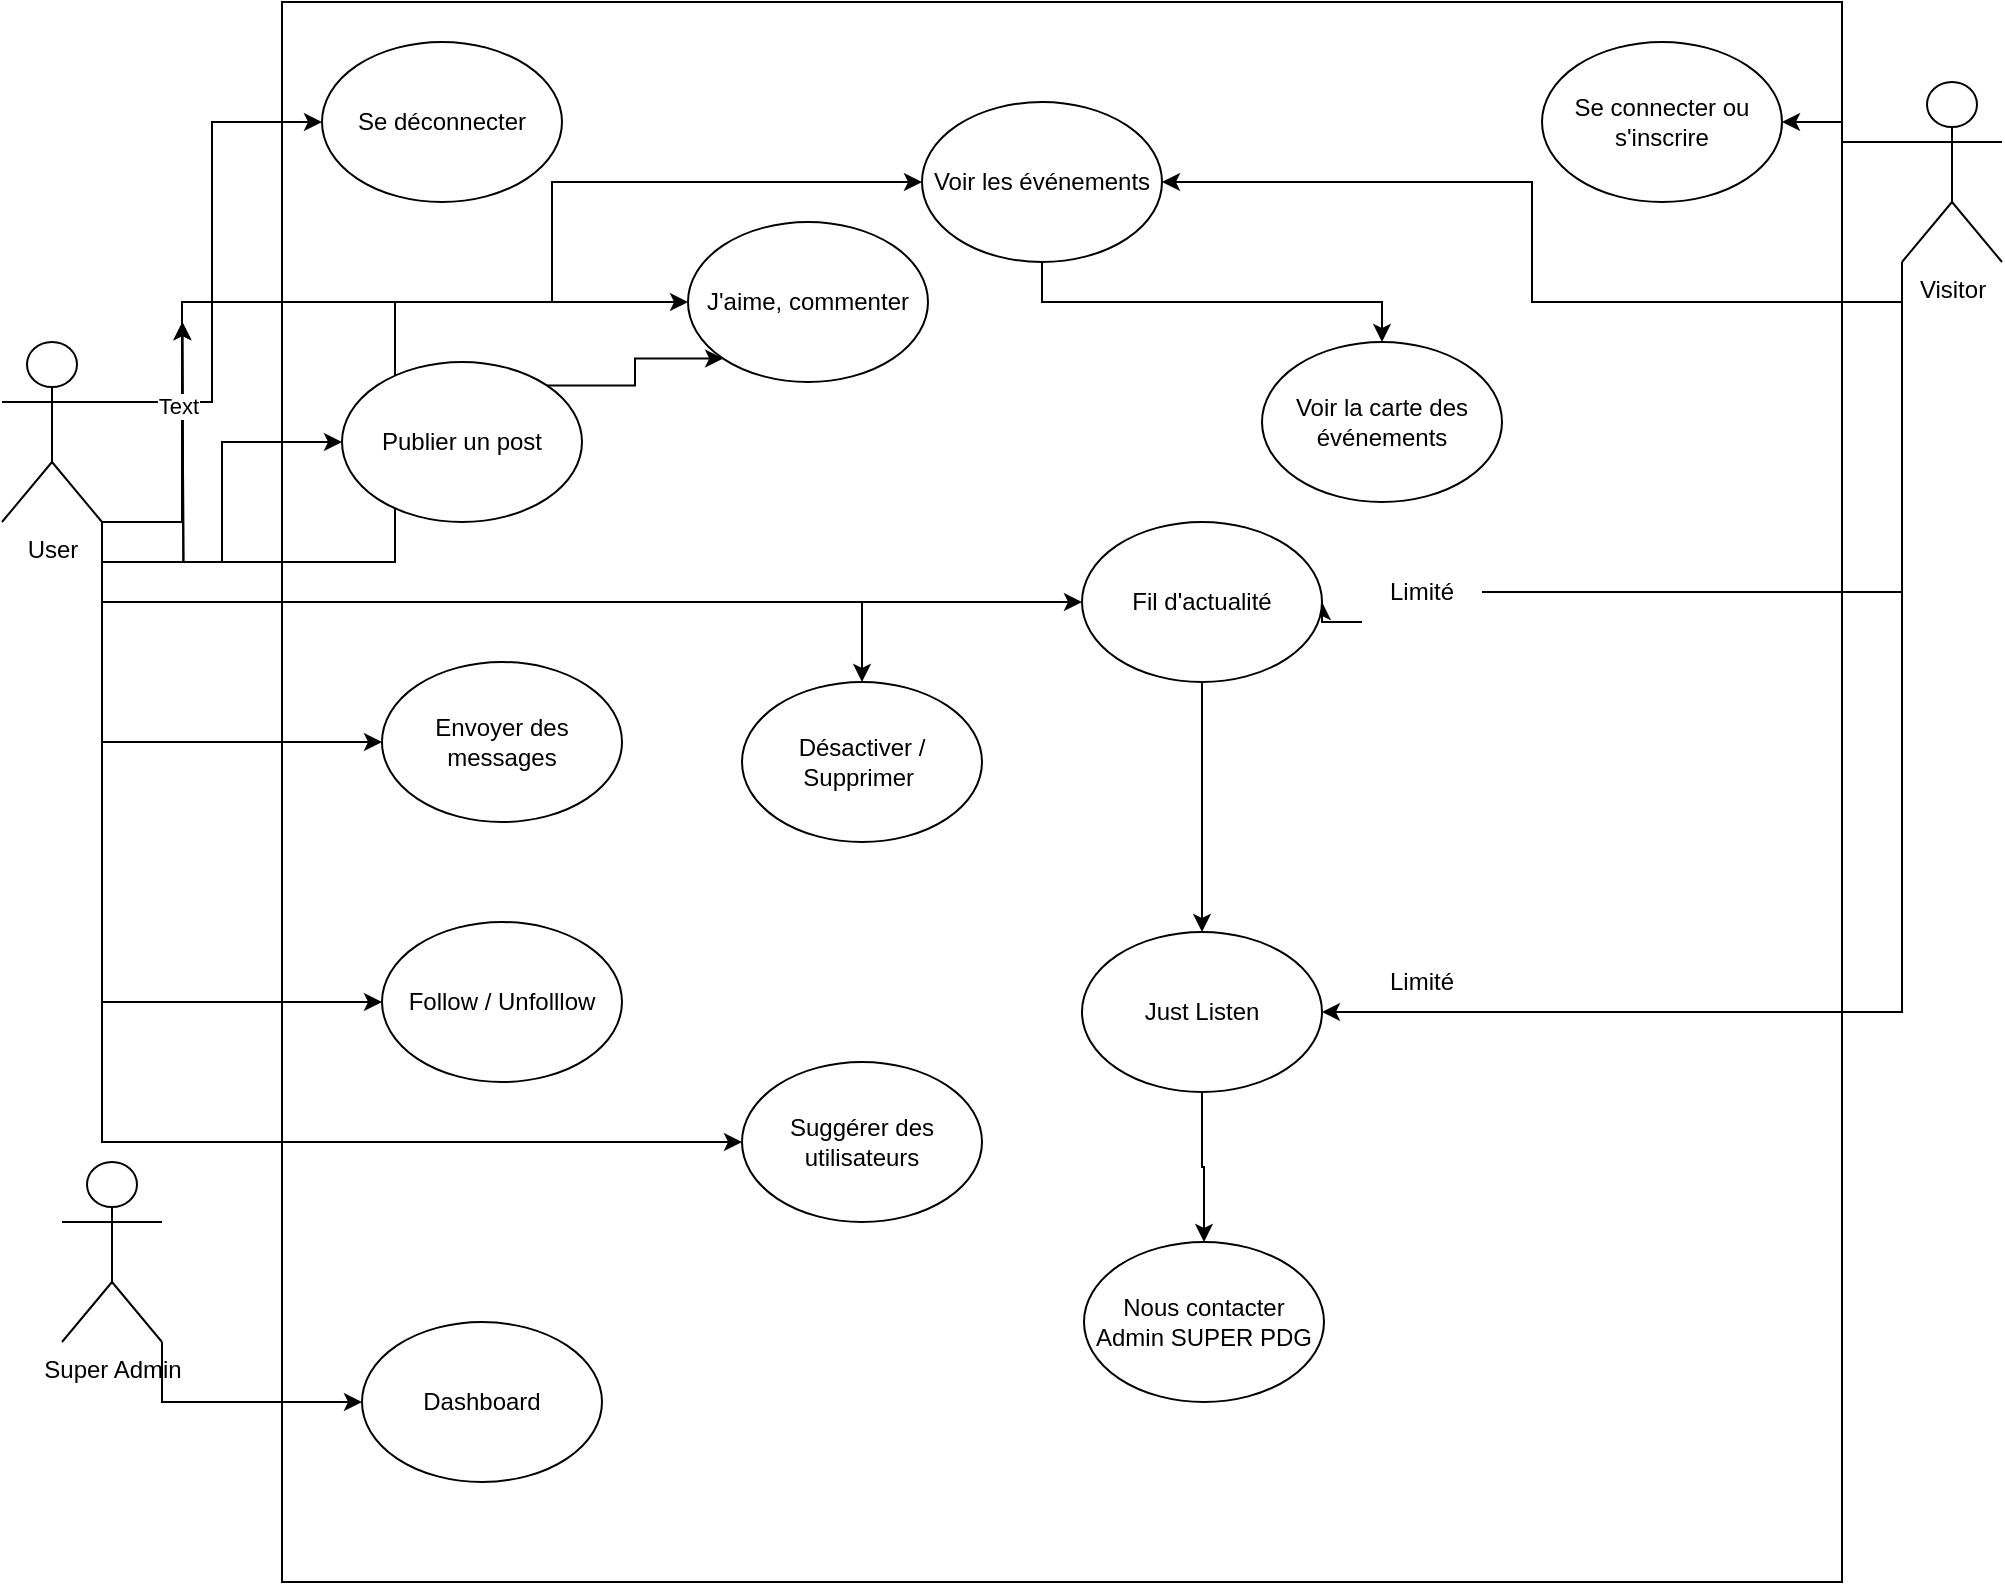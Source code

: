 <mxfile version="15.6.6" type="github"><diagram id="8-YyJWkjwbhw6azQE4Ks" name="Page-1"><mxGraphModel dx="1221" dy="681" grid="1" gridSize="10" guides="1" tooltips="1" connect="1" arrows="1" fold="1" page="1" pageScale="1" pageWidth="827" pageHeight="1169" math="0" shadow="0"><root><mxCell id="0"/><mxCell id="1" parent="0"/><mxCell id="t8kMIJkYFqxzs-BZw5a5-2" value="" style="rounded=0;whiteSpace=wrap;html=1;fontColor=default;strokeColor=default;fillColor=default;" vertex="1" parent="1"><mxGeometry x="150" y="80" width="780" height="790" as="geometry"/></mxCell><mxCell id="t8kMIJkYFqxzs-BZw5a5-18" style="edgeStyle=orthogonalEdgeStyle;rounded=0;orthogonalLoop=1;jettySize=auto;html=1;exitX=0;exitY=0.333;exitDx=0;exitDy=0;exitPerimeter=0;entryX=1;entryY=0.5;entryDx=0;entryDy=0;fontColor=default;" edge="1" parent="1" source="t8kMIJkYFqxzs-BZw5a5-5" target="t8kMIJkYFqxzs-BZw5a5-14"><mxGeometry relative="1" as="geometry"/></mxCell><mxCell id="t8kMIJkYFqxzs-BZw5a5-23" style="edgeStyle=orthogonalEdgeStyle;rounded=0;orthogonalLoop=1;jettySize=auto;html=1;exitX=0;exitY=1;exitDx=0;exitDy=0;exitPerimeter=0;entryX=1;entryY=0.5;entryDx=0;entryDy=0;fontColor=default;" edge="1" parent="1" source="t8kMIJkYFqxzs-BZw5a5-5" target="t8kMIJkYFqxzs-BZw5a5-21"><mxGeometry relative="1" as="geometry"/></mxCell><mxCell id="t8kMIJkYFqxzs-BZw5a5-37" style="edgeStyle=orthogonalEdgeStyle;rounded=0;orthogonalLoop=1;jettySize=auto;html=1;exitX=0;exitY=1;exitDx=0;exitDy=0;exitPerimeter=0;entryX=1;entryY=0.5;entryDx=0;entryDy=0;labelBackgroundColor=default;fontColor=default;strokeColor=default;startArrow=none;" edge="1" parent="1" source="t8kMIJkYFqxzs-BZw5a5-39" target="t8kMIJkYFqxzs-BZw5a5-34"><mxGeometry relative="1" as="geometry"/></mxCell><mxCell id="t8kMIJkYFqxzs-BZw5a5-51" style="edgeStyle=orthogonalEdgeStyle;rounded=0;orthogonalLoop=1;jettySize=auto;html=1;exitX=0;exitY=1;exitDx=0;exitDy=0;exitPerimeter=0;entryX=1;entryY=0.5;entryDx=0;entryDy=0;labelBackgroundColor=default;fontColor=default;strokeColor=default;" edge="1" parent="1" source="t8kMIJkYFqxzs-BZw5a5-5" target="t8kMIJkYFqxzs-BZw5a5-46"><mxGeometry relative="1" as="geometry"/></mxCell><mxCell id="t8kMIJkYFqxzs-BZw5a5-5" value="Visitor&lt;br&gt;" style="shape=umlActor;verticalLabelPosition=bottom;verticalAlign=top;html=1;outlineConnect=0;fontColor=default;strokeColor=default;fillColor=default;" vertex="1" parent="1"><mxGeometry x="960" y="120" width="50" height="90" as="geometry"/></mxCell><mxCell id="t8kMIJkYFqxzs-BZw5a5-17" style="edgeStyle=orthogonalEdgeStyle;rounded=0;orthogonalLoop=1;jettySize=auto;html=1;exitX=1;exitY=0.333;exitDx=0;exitDy=0;exitPerimeter=0;entryX=0;entryY=0.5;entryDx=0;entryDy=0;fontColor=default;" edge="1" parent="1" source="t8kMIJkYFqxzs-BZw5a5-6" target="t8kMIJkYFqxzs-BZw5a5-7"><mxGeometry relative="1" as="geometry"/></mxCell><mxCell id="t8kMIJkYFqxzs-BZw5a5-20" style="edgeStyle=orthogonalEdgeStyle;rounded=0;orthogonalLoop=1;jettySize=auto;html=1;exitX=1;exitY=1;exitDx=0;exitDy=0;exitPerimeter=0;entryX=0;entryY=0.5;entryDx=0;entryDy=0;fontColor=default;" edge="1" parent="1" source="t8kMIJkYFqxzs-BZw5a5-6" target="t8kMIJkYFqxzs-BZw5a5-19"><mxGeometry relative="1" as="geometry"/></mxCell><mxCell id="t8kMIJkYFqxzs-BZw5a5-22" style="edgeStyle=orthogonalEdgeStyle;rounded=0;orthogonalLoop=1;jettySize=auto;html=1;exitX=1;exitY=1;exitDx=0;exitDy=0;exitPerimeter=0;fontColor=default;strokeColor=default;labelBackgroundColor=default;" edge="1" parent="1" source="t8kMIJkYFqxzs-BZw5a5-6" target="t8kMIJkYFqxzs-BZw5a5-21"><mxGeometry relative="1" as="geometry"><Array as="points"><mxPoint x="100" y="230"/><mxPoint x="285" y="230"/><mxPoint x="285" y="170"/></Array></mxGeometry></mxCell><mxCell id="t8kMIJkYFqxzs-BZw5a5-25" style="edgeStyle=orthogonalEdgeStyle;rounded=0;orthogonalLoop=1;jettySize=auto;html=1;exitX=1;exitY=1;exitDx=0;exitDy=0;exitPerimeter=0;labelBackgroundColor=default;fontColor=default;strokeColor=default;" edge="1" parent="1" source="t8kMIJkYFqxzs-BZw5a5-6"><mxGeometry relative="1" as="geometry"><mxPoint x="100.176" y="240" as="targetPoint"/></mxGeometry></mxCell><mxCell id="t8kMIJkYFqxzs-BZw5a5-32" style="edgeStyle=orthogonalEdgeStyle;rounded=0;orthogonalLoop=1;jettySize=auto;html=1;exitX=1;exitY=1;exitDx=0;exitDy=0;exitPerimeter=0;entryX=0;entryY=0.5;entryDx=0;entryDy=0;labelBackgroundColor=default;fontColor=default;strokeColor=default;" edge="1" parent="1" source="t8kMIJkYFqxzs-BZw5a5-6" target="t8kMIJkYFqxzs-BZw5a5-31"><mxGeometry relative="1" as="geometry"/></mxCell><mxCell id="t8kMIJkYFqxzs-BZw5a5-33" style="edgeStyle=orthogonalEdgeStyle;rounded=0;orthogonalLoop=1;jettySize=auto;html=1;exitX=1;exitY=1;exitDx=0;exitDy=0;exitPerimeter=0;labelBackgroundColor=default;fontColor=default;strokeColor=default;" edge="1" parent="1" source="t8kMIJkYFqxzs-BZw5a5-6" target="t8kMIJkYFqxzs-BZw5a5-27"><mxGeometry relative="1" as="geometry"/></mxCell><mxCell id="t8kMIJkYFqxzs-BZw5a5-35" style="edgeStyle=orthogonalEdgeStyle;rounded=0;orthogonalLoop=1;jettySize=auto;html=1;exitX=1;exitY=1;exitDx=0;exitDy=0;exitPerimeter=0;labelBackgroundColor=default;fontColor=default;strokeColor=default;" edge="1" parent="1" source="t8kMIJkYFqxzs-BZw5a5-6"><mxGeometry relative="1" as="geometry"><mxPoint x="100.176" y="240" as="targetPoint"/></mxGeometry></mxCell><mxCell id="t8kMIJkYFqxzs-BZw5a5-49" value="Text" style="edgeLabel;html=1;align=center;verticalAlign=middle;resizable=0;points=[];fontColor=default;" vertex="1" connectable="0" parent="t8kMIJkYFqxzs-BZw5a5-35"><mxGeometry x="0.531" y="3" relative="1" as="geometry"><mxPoint as="offset"/></mxGeometry></mxCell><mxCell id="t8kMIJkYFqxzs-BZw5a5-38" style="edgeStyle=orthogonalEdgeStyle;rounded=0;orthogonalLoop=1;jettySize=auto;html=1;exitX=1;exitY=1;exitDx=0;exitDy=0;exitPerimeter=0;entryX=0;entryY=0.5;entryDx=0;entryDy=0;labelBackgroundColor=default;fontColor=default;strokeColor=default;" edge="1" parent="1" source="t8kMIJkYFqxzs-BZw5a5-6" target="t8kMIJkYFqxzs-BZw5a5-34"><mxGeometry relative="1" as="geometry"/></mxCell><mxCell id="t8kMIJkYFqxzs-BZw5a5-48" style="edgeStyle=orthogonalEdgeStyle;rounded=0;orthogonalLoop=1;jettySize=auto;html=1;exitX=1;exitY=1;exitDx=0;exitDy=0;exitPerimeter=0;entryX=0;entryY=0.5;entryDx=0;entryDy=0;labelBackgroundColor=default;fontColor=default;strokeColor=default;" edge="1" parent="1" source="t8kMIJkYFqxzs-BZw5a5-6" target="t8kMIJkYFqxzs-BZw5a5-43"><mxGeometry relative="1" as="geometry"/></mxCell><mxCell id="t8kMIJkYFqxzs-BZw5a5-54" style="edgeStyle=orthogonalEdgeStyle;rounded=0;orthogonalLoop=1;jettySize=auto;html=1;exitX=1;exitY=1;exitDx=0;exitDy=0;exitPerimeter=0;entryX=0.5;entryY=0;entryDx=0;entryDy=0;labelBackgroundColor=default;fontColor=default;strokeColor=default;" edge="1" parent="1" source="t8kMIJkYFqxzs-BZw5a5-6" target="t8kMIJkYFqxzs-BZw5a5-45"><mxGeometry relative="1" as="geometry"/></mxCell><mxCell id="t8kMIJkYFqxzs-BZw5a5-55" style="edgeStyle=orthogonalEdgeStyle;rounded=0;orthogonalLoop=1;jettySize=auto;html=1;exitX=1;exitY=1;exitDx=0;exitDy=0;exitPerimeter=0;entryX=0;entryY=0.5;entryDx=0;entryDy=0;labelBackgroundColor=default;fontColor=default;strokeColor=default;" edge="1" parent="1" source="t8kMIJkYFqxzs-BZw5a5-6" target="t8kMIJkYFqxzs-BZw5a5-47"><mxGeometry relative="1" as="geometry"/></mxCell><mxCell id="t8kMIJkYFqxzs-BZw5a5-6" value="User" style="shape=umlActor;verticalLabelPosition=bottom;verticalAlign=top;html=1;outlineConnect=0;fontColor=default;strokeColor=default;fillColor=default;" vertex="1" parent="1"><mxGeometry x="10" y="250" width="50" height="90" as="geometry"/></mxCell><mxCell id="t8kMIJkYFqxzs-BZw5a5-7" value="Se déconnecter" style="ellipse;whiteSpace=wrap;html=1;fontColor=default;strokeColor=default;fillColor=default;" vertex="1" parent="1"><mxGeometry x="170" y="100" width="120" height="80" as="geometry"/></mxCell><mxCell id="t8kMIJkYFqxzs-BZw5a5-53" style="edgeStyle=orthogonalEdgeStyle;rounded=0;orthogonalLoop=1;jettySize=auto;html=1;exitX=1;exitY=1;exitDx=0;exitDy=0;exitPerimeter=0;entryX=0;entryY=0.5;entryDx=0;entryDy=0;labelBackgroundColor=default;fontColor=default;strokeColor=default;" edge="1" parent="1" source="t8kMIJkYFqxzs-BZw5a5-10" target="t8kMIJkYFqxzs-BZw5a5-41"><mxGeometry relative="1" as="geometry"/></mxCell><mxCell id="t8kMIJkYFqxzs-BZw5a5-10" value="Super Admin" style="shape=umlActor;verticalLabelPosition=bottom;verticalAlign=top;html=1;outlineConnect=0;fontColor=default;strokeColor=default;fillColor=default;" vertex="1" parent="1"><mxGeometry x="40" y="660" width="50" height="90" as="geometry"/></mxCell><mxCell id="t8kMIJkYFqxzs-BZw5a5-14" value="Se connecter ou s'inscrire" style="ellipse;whiteSpace=wrap;html=1;fontColor=default;strokeColor=default;fillColor=default;" vertex="1" parent="1"><mxGeometry x="780" y="100" width="120" height="80" as="geometry"/></mxCell><mxCell id="t8kMIJkYFqxzs-BZw5a5-42" style="edgeStyle=orthogonalEdgeStyle;rounded=0;orthogonalLoop=1;jettySize=auto;html=1;exitX=1;exitY=0;exitDx=0;exitDy=0;entryX=0;entryY=1;entryDx=0;entryDy=0;labelBackgroundColor=default;fontColor=default;strokeColor=default;" edge="1" parent="1" source="t8kMIJkYFqxzs-BZw5a5-19" target="t8kMIJkYFqxzs-BZw5a5-27"><mxGeometry relative="1" as="geometry"/></mxCell><mxCell id="t8kMIJkYFqxzs-BZw5a5-19" value="Publier un post" style="ellipse;whiteSpace=wrap;html=1;fontColor=default;strokeColor=default;fillColor=default;" vertex="1" parent="1"><mxGeometry x="180" y="260" width="120" height="80" as="geometry"/></mxCell><mxCell id="t8kMIJkYFqxzs-BZw5a5-26" style="edgeStyle=orthogonalEdgeStyle;rounded=0;orthogonalLoop=1;jettySize=auto;html=1;exitX=0.5;exitY=1;exitDx=0;exitDy=0;entryX=0.5;entryY=0;entryDx=0;entryDy=0;labelBackgroundColor=default;fontColor=default;strokeColor=default;" edge="1" parent="1" source="t8kMIJkYFqxzs-BZw5a5-21" target="t8kMIJkYFqxzs-BZw5a5-24"><mxGeometry relative="1" as="geometry"/></mxCell><mxCell id="t8kMIJkYFqxzs-BZw5a5-21" value="Voir les événements" style="ellipse;whiteSpace=wrap;html=1;fontColor=default;strokeColor=default;fillColor=default;" vertex="1" parent="1"><mxGeometry x="470" y="130" width="120" height="80" as="geometry"/></mxCell><mxCell id="t8kMIJkYFqxzs-BZw5a5-24" value="Voir la carte des événements" style="ellipse;whiteSpace=wrap;html=1;fontColor=default;strokeColor=default;fillColor=default;" vertex="1" parent="1"><mxGeometry x="640" y="250" width="120" height="80" as="geometry"/></mxCell><mxCell id="t8kMIJkYFqxzs-BZw5a5-27" value="J'aime, commenter" style="ellipse;whiteSpace=wrap;html=1;fontColor=default;strokeColor=default;fillColor=default;" vertex="1" parent="1"><mxGeometry x="353" y="190" width="120" height="80" as="geometry"/></mxCell><mxCell id="t8kMIJkYFqxzs-BZw5a5-31" value="Envoyer des messages" style="ellipse;whiteSpace=wrap;html=1;fontColor=default;strokeColor=default;fillColor=default;" vertex="1" parent="1"><mxGeometry x="200" y="410" width="120" height="80" as="geometry"/></mxCell><mxCell id="t8kMIJkYFqxzs-BZw5a5-50" style="edgeStyle=orthogonalEdgeStyle;rounded=0;orthogonalLoop=1;jettySize=auto;html=1;exitX=0.5;exitY=1;exitDx=0;exitDy=0;entryX=0.5;entryY=0;entryDx=0;entryDy=0;labelBackgroundColor=default;fontColor=default;strokeColor=default;" edge="1" parent="1" source="t8kMIJkYFqxzs-BZw5a5-34" target="t8kMIJkYFqxzs-BZw5a5-46"><mxGeometry relative="1" as="geometry"/></mxCell><mxCell id="t8kMIJkYFqxzs-BZw5a5-34" value="Fil d'actualité" style="ellipse;whiteSpace=wrap;html=1;fontColor=default;strokeColor=default;fillColor=default;" vertex="1" parent="1"><mxGeometry x="550" y="340" width="120" height="80" as="geometry"/></mxCell><mxCell id="t8kMIJkYFqxzs-BZw5a5-39" value="Limité" style="text;html=1;strokeColor=none;fillColor=none;align=center;verticalAlign=middle;whiteSpace=wrap;rounded=0;fontColor=default;" vertex="1" parent="1"><mxGeometry x="690" y="360" width="60" height="30" as="geometry"/></mxCell><mxCell id="t8kMIJkYFqxzs-BZw5a5-40" value="" style="edgeStyle=orthogonalEdgeStyle;rounded=0;orthogonalLoop=1;jettySize=auto;html=1;exitX=0;exitY=1;exitDx=0;exitDy=0;exitPerimeter=0;entryX=1;entryY=0.5;entryDx=0;entryDy=0;labelBackgroundColor=default;fontColor=default;strokeColor=default;endArrow=none;" edge="1" parent="1" source="t8kMIJkYFqxzs-BZw5a5-5" target="t8kMIJkYFqxzs-BZw5a5-39"><mxGeometry relative="1" as="geometry"><mxPoint x="960" y="210" as="sourcePoint"/><mxPoint x="590" y="380" as="targetPoint"/></mxGeometry></mxCell><mxCell id="t8kMIJkYFqxzs-BZw5a5-41" value="Dashboard" style="ellipse;whiteSpace=wrap;html=1;fontColor=default;strokeColor=default;fillColor=default;" vertex="1" parent="1"><mxGeometry x="190" y="740" width="120" height="80" as="geometry"/></mxCell><mxCell id="t8kMIJkYFqxzs-BZw5a5-43" value="Follow / Unfolllow" style="ellipse;whiteSpace=wrap;html=1;fontColor=default;strokeColor=default;fillColor=default;" vertex="1" parent="1"><mxGeometry x="200" y="540" width="120" height="80" as="geometry"/></mxCell><mxCell id="t8kMIJkYFqxzs-BZw5a5-45" value="Désactiver / Supprimer&amp;nbsp;" style="ellipse;whiteSpace=wrap;html=1;fontColor=default;strokeColor=default;fillColor=default;" vertex="1" parent="1"><mxGeometry x="380" y="420" width="120" height="80" as="geometry"/></mxCell><mxCell id="t8kMIJkYFqxzs-BZw5a5-57" style="edgeStyle=orthogonalEdgeStyle;rounded=0;orthogonalLoop=1;jettySize=auto;html=1;exitX=0.5;exitY=1;exitDx=0;exitDy=0;entryX=0.5;entryY=0;entryDx=0;entryDy=0;labelBackgroundColor=default;fontColor=default;strokeColor=default;" edge="1" parent="1" source="t8kMIJkYFqxzs-BZw5a5-46" target="t8kMIJkYFqxzs-BZw5a5-56"><mxGeometry relative="1" as="geometry"/></mxCell><mxCell id="t8kMIJkYFqxzs-BZw5a5-46" value="Just Listen" style="ellipse;whiteSpace=wrap;html=1;fontColor=default;strokeColor=default;fillColor=default;" vertex="1" parent="1"><mxGeometry x="550" y="545" width="120" height="80" as="geometry"/></mxCell><mxCell id="t8kMIJkYFqxzs-BZw5a5-47" value="Suggérer des utilisateurs" style="ellipse;whiteSpace=wrap;html=1;fontColor=default;strokeColor=default;fillColor=default;" vertex="1" parent="1"><mxGeometry x="380" y="610" width="120" height="80" as="geometry"/></mxCell><mxCell id="t8kMIJkYFqxzs-BZw5a5-52" value="Limité" style="text;html=1;strokeColor=none;fillColor=none;align=center;verticalAlign=middle;whiteSpace=wrap;rounded=0;fontColor=default;" vertex="1" parent="1"><mxGeometry x="690" y="555" width="60" height="30" as="geometry"/></mxCell><mxCell id="t8kMIJkYFqxzs-BZw5a5-56" value="Nous contacter&lt;br&gt;Admin SUPER PDG" style="ellipse;whiteSpace=wrap;html=1;fontColor=default;strokeColor=default;fillColor=default;" vertex="1" parent="1"><mxGeometry x="551" y="700" width="120" height="80" as="geometry"/></mxCell></root></mxGraphModel></diagram></mxfile>